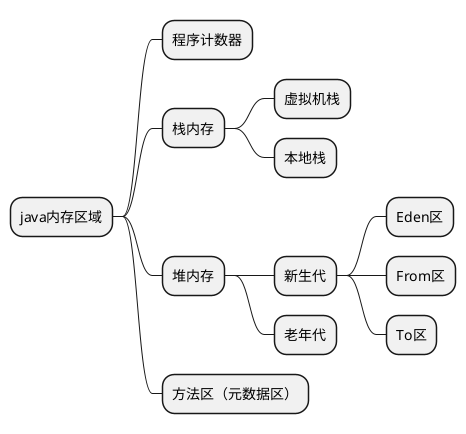 @startmindmap
* java内存区域
** 程序计数器
** 栈内存
*** 虚拟机栈
*** 本地栈
** 堆内存
*** 新生代
**** Eden区
**** From区
**** To区
*** 老年代
** 方法区（元数据区）
@endmindmap